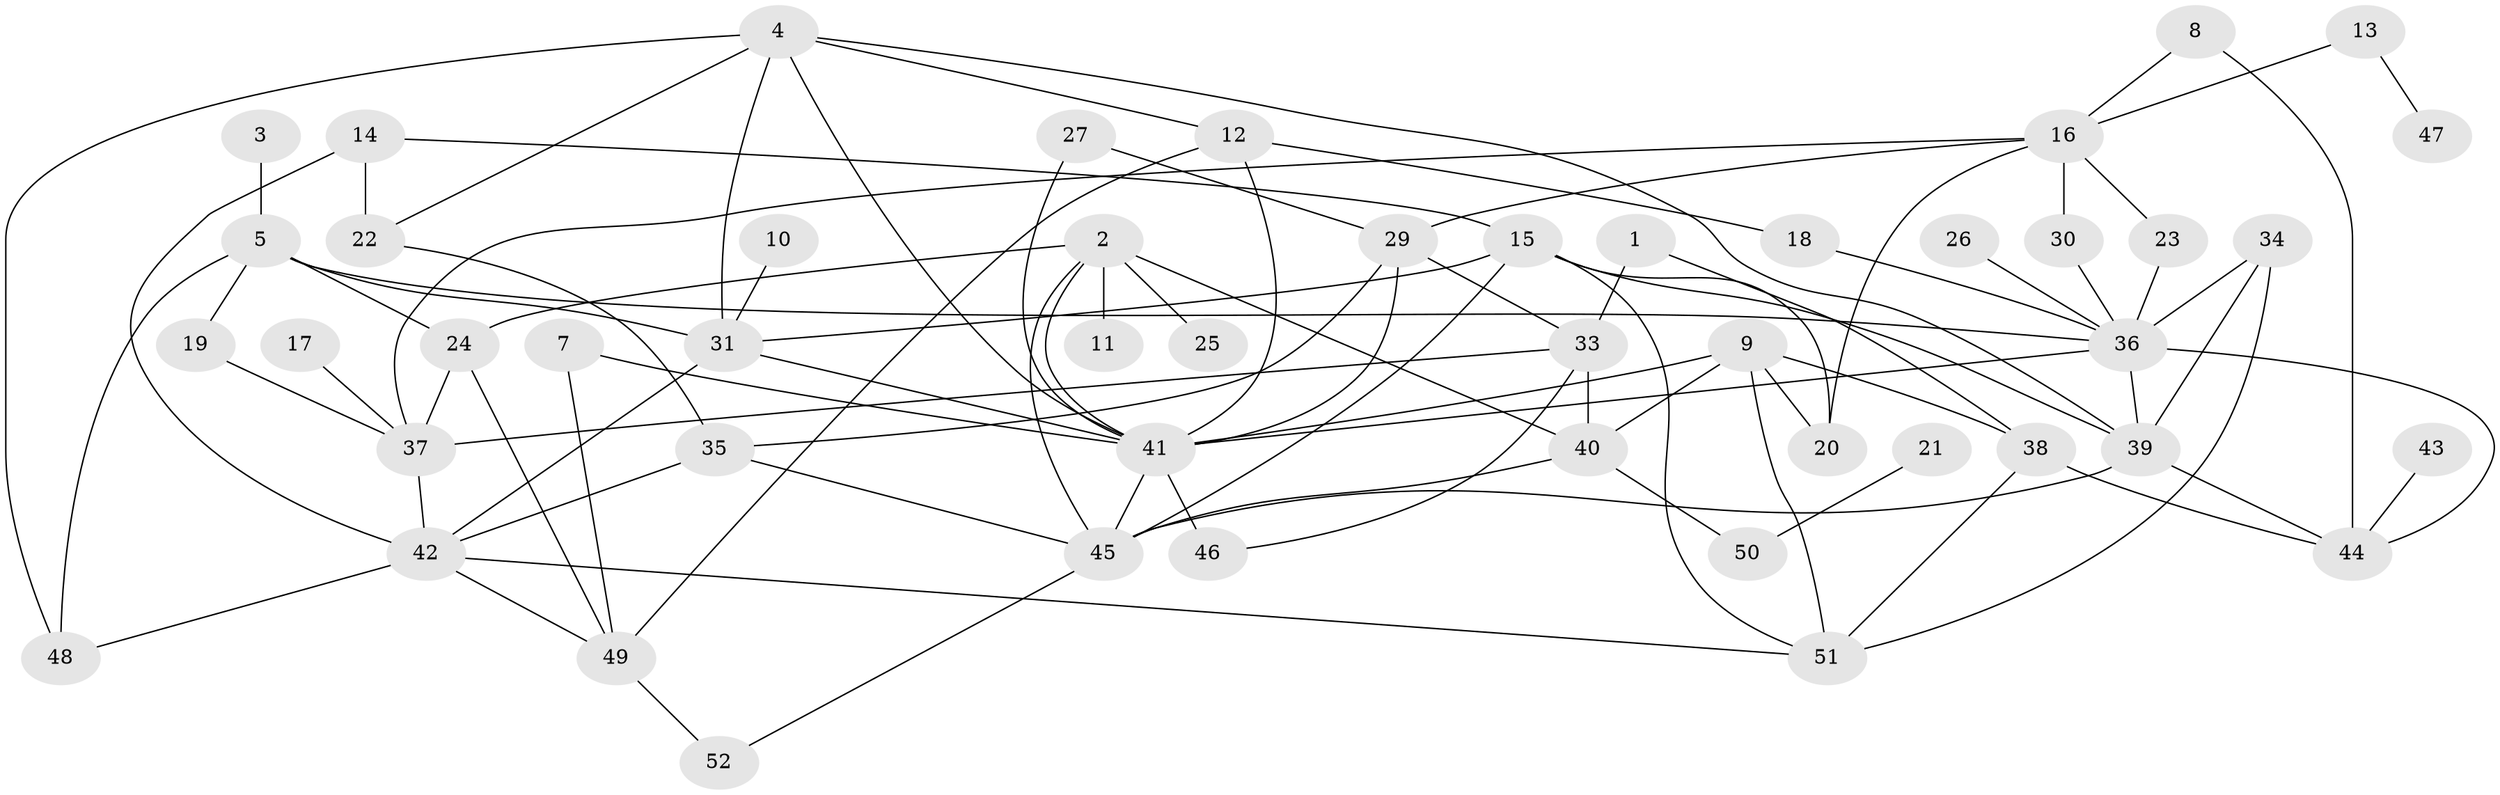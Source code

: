 // original degree distribution, {5: 0.08737864077669903, 2: 0.22330097087378642, 1: 0.1941747572815534, 3: 0.2815533980582524, 6: 0.04854368932038835, 4: 0.11650485436893204, 0: 0.02912621359223301, 7: 0.019417475728155338}
// Generated by graph-tools (version 1.1) at 2025/49/03/09/25 03:49:04]
// undirected, 49 vertices, 91 edges
graph export_dot {
graph [start="1"]
  node [color=gray90,style=filled];
  1;
  2;
  3;
  4;
  5;
  7;
  8;
  9;
  10;
  11;
  12;
  13;
  14;
  15;
  16;
  17;
  18;
  19;
  20;
  21;
  22;
  23;
  24;
  25;
  26;
  27;
  29;
  30;
  31;
  33;
  34;
  35;
  36;
  37;
  38;
  39;
  40;
  41;
  42;
  43;
  44;
  45;
  46;
  47;
  48;
  49;
  50;
  51;
  52;
  1 -- 33 [weight=1.0];
  1 -- 38 [weight=1.0];
  2 -- 11 [weight=1.0];
  2 -- 24 [weight=1.0];
  2 -- 25 [weight=1.0];
  2 -- 40 [weight=1.0];
  2 -- 41 [weight=1.0];
  2 -- 45 [weight=1.0];
  3 -- 5 [weight=1.0];
  4 -- 12 [weight=1.0];
  4 -- 22 [weight=1.0];
  4 -- 31 [weight=1.0];
  4 -- 39 [weight=1.0];
  4 -- 41 [weight=1.0];
  4 -- 48 [weight=1.0];
  5 -- 19 [weight=1.0];
  5 -- 24 [weight=1.0];
  5 -- 31 [weight=1.0];
  5 -- 36 [weight=1.0];
  5 -- 48 [weight=1.0];
  7 -- 41 [weight=1.0];
  7 -- 49 [weight=1.0];
  8 -- 16 [weight=1.0];
  8 -- 44 [weight=1.0];
  9 -- 20 [weight=1.0];
  9 -- 38 [weight=1.0];
  9 -- 40 [weight=1.0];
  9 -- 41 [weight=1.0];
  9 -- 51 [weight=1.0];
  10 -- 31 [weight=1.0];
  12 -- 18 [weight=1.0];
  12 -- 41 [weight=1.0];
  12 -- 49 [weight=1.0];
  13 -- 16 [weight=1.0];
  13 -- 47 [weight=1.0];
  14 -- 15 [weight=1.0];
  14 -- 22 [weight=1.0];
  14 -- 42 [weight=1.0];
  15 -- 20 [weight=1.0];
  15 -- 31 [weight=1.0];
  15 -- 39 [weight=1.0];
  15 -- 45 [weight=1.0];
  15 -- 51 [weight=1.0];
  16 -- 20 [weight=1.0];
  16 -- 23 [weight=1.0];
  16 -- 29 [weight=1.0];
  16 -- 30 [weight=1.0];
  16 -- 37 [weight=1.0];
  17 -- 37 [weight=1.0];
  18 -- 36 [weight=1.0];
  19 -- 37 [weight=1.0];
  21 -- 50 [weight=1.0];
  22 -- 35 [weight=1.0];
  23 -- 36 [weight=1.0];
  24 -- 37 [weight=1.0];
  24 -- 49 [weight=1.0];
  26 -- 36 [weight=1.0];
  27 -- 29 [weight=1.0];
  27 -- 41 [weight=1.0];
  29 -- 33 [weight=1.0];
  29 -- 35 [weight=1.0];
  29 -- 41 [weight=1.0];
  30 -- 36 [weight=1.0];
  31 -- 41 [weight=1.0];
  31 -- 42 [weight=1.0];
  33 -- 37 [weight=1.0];
  33 -- 40 [weight=1.0];
  33 -- 46 [weight=1.0];
  34 -- 36 [weight=1.0];
  34 -- 39 [weight=1.0];
  34 -- 51 [weight=1.0];
  35 -- 42 [weight=1.0];
  35 -- 45 [weight=1.0];
  36 -- 39 [weight=1.0];
  36 -- 41 [weight=1.0];
  36 -- 44 [weight=1.0];
  37 -- 42 [weight=1.0];
  38 -- 44 [weight=1.0];
  38 -- 51 [weight=1.0];
  39 -- 44 [weight=1.0];
  39 -- 45 [weight=1.0];
  40 -- 45 [weight=1.0];
  40 -- 50 [weight=1.0];
  41 -- 45 [weight=1.0];
  41 -- 46 [weight=2.0];
  42 -- 48 [weight=1.0];
  42 -- 49 [weight=1.0];
  42 -- 51 [weight=1.0];
  43 -- 44 [weight=1.0];
  45 -- 52 [weight=1.0];
  49 -- 52 [weight=1.0];
}
